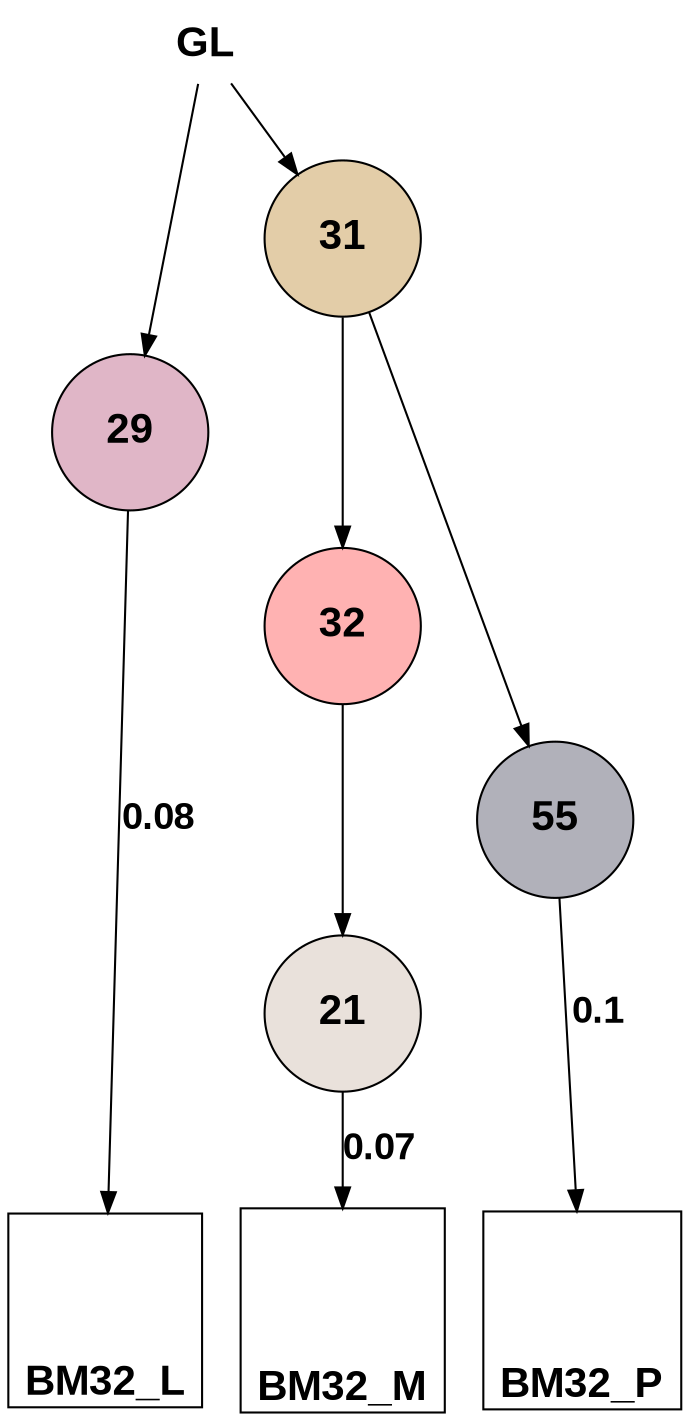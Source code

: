 digraph G { 
size ="10,10"
forcelabels=true
0 -> 3[ label="" fontname="Arial Bold" fontsize=18];
0 -> 1[ label="" fontname="Arial Bold" fontsize=18];
1 -> 4[ label="" fontname="Arial Bold" fontsize=18];
1 -> 2[ label="" fontname="Arial Bold" fontsize=18];
4 -> 5[ label="" fontname="Arial Bold" fontsize=18];
3 -> 7[ label="0.08" fontname="Arial Bold" fontsize=18];
5 -> 8[ label="0.07" fontname="Arial Bold" fontsize=18];
2 -> 9[ label="0.1" fontname="Arial Bold" fontsize=18];
0 [ shape=plaintext label="GL" fontname="Arial Bold" fontsize=20 style=filled fillcolor="#ffffff" color="#000000" width=0.625 heigth=0.625];
1 [ shape=circle label="31" fontname="Arial Bold" fontsize=20 style=filled fillcolor="#e3cda8" color="#000000" width=1.0416666666666667 heigth=1.0416666666666667];
2 [ shape=circle label="55" fontname="Arial Bold" fontsize=20 style=filled fillcolor="#b1b1ba" color="#000000" width=1.0416666666666667 heigth=1.0416666666666667];
3 [ shape=circle label="29" fontname="Arial Bold" fontsize=20 style=filled fillcolor="#e0b6c7" color="#000000" width=1.0416666666666667 heigth=1.0416666666666667];
4 [ shape=circle label="32" fontname="Arial Bold" fontsize=20 style=filled fillcolor="#ffb2b2" color="#000000" width=1.0416666666666667 heigth=1.0416666666666667];
5 [ shape=circle label="21" fontname="Arial Bold" fontsize=20 style=filled fillcolor="#e9e1db" color="#000000" width=1.0416666666666667 heigth=1.0416666666666667];
7 [image="/lustre/rde/user/guoxc/project/181126_12Sample_BrM/phylogenetic/INcloudL/03LICHEE/lichee_dot_img_temp/img_1551685730321_7.png" shape=square label="BM32_L" labelloc=b fontname="Arial Bold" fontsize=20 style=filled fillcolor="#ffffff" color="#000000" width=0.8333333333333334 heigth=0.8333333333333334];
8 [image="/lustre/rde/user/guoxc/project/181126_12Sample_BrM/phylogenetic/INcloudL/03LICHEE/lichee_dot_img_temp/img_1551685730321_8.png" shape=square label="BM32_M" labelloc=b fontname="Arial Bold" fontsize=20 style=filled fillcolor="#ffffff" color="#000000" width=0.8333333333333334 heigth=0.8333333333333334];
9 [image="/lustre/rde/user/guoxc/project/181126_12Sample_BrM/phylogenetic/INcloudL/03LICHEE/lichee_dot_img_temp/img_1551685730321_9.png" shape=square label="BM32_P" labelloc=b fontname="Arial Bold" fontsize=20 style=filled fillcolor="#ffffff" color="#000000" width=0.8333333333333334 heigth=0.8333333333333334];
{ rank = sink; 7; 8; 9; } 
}